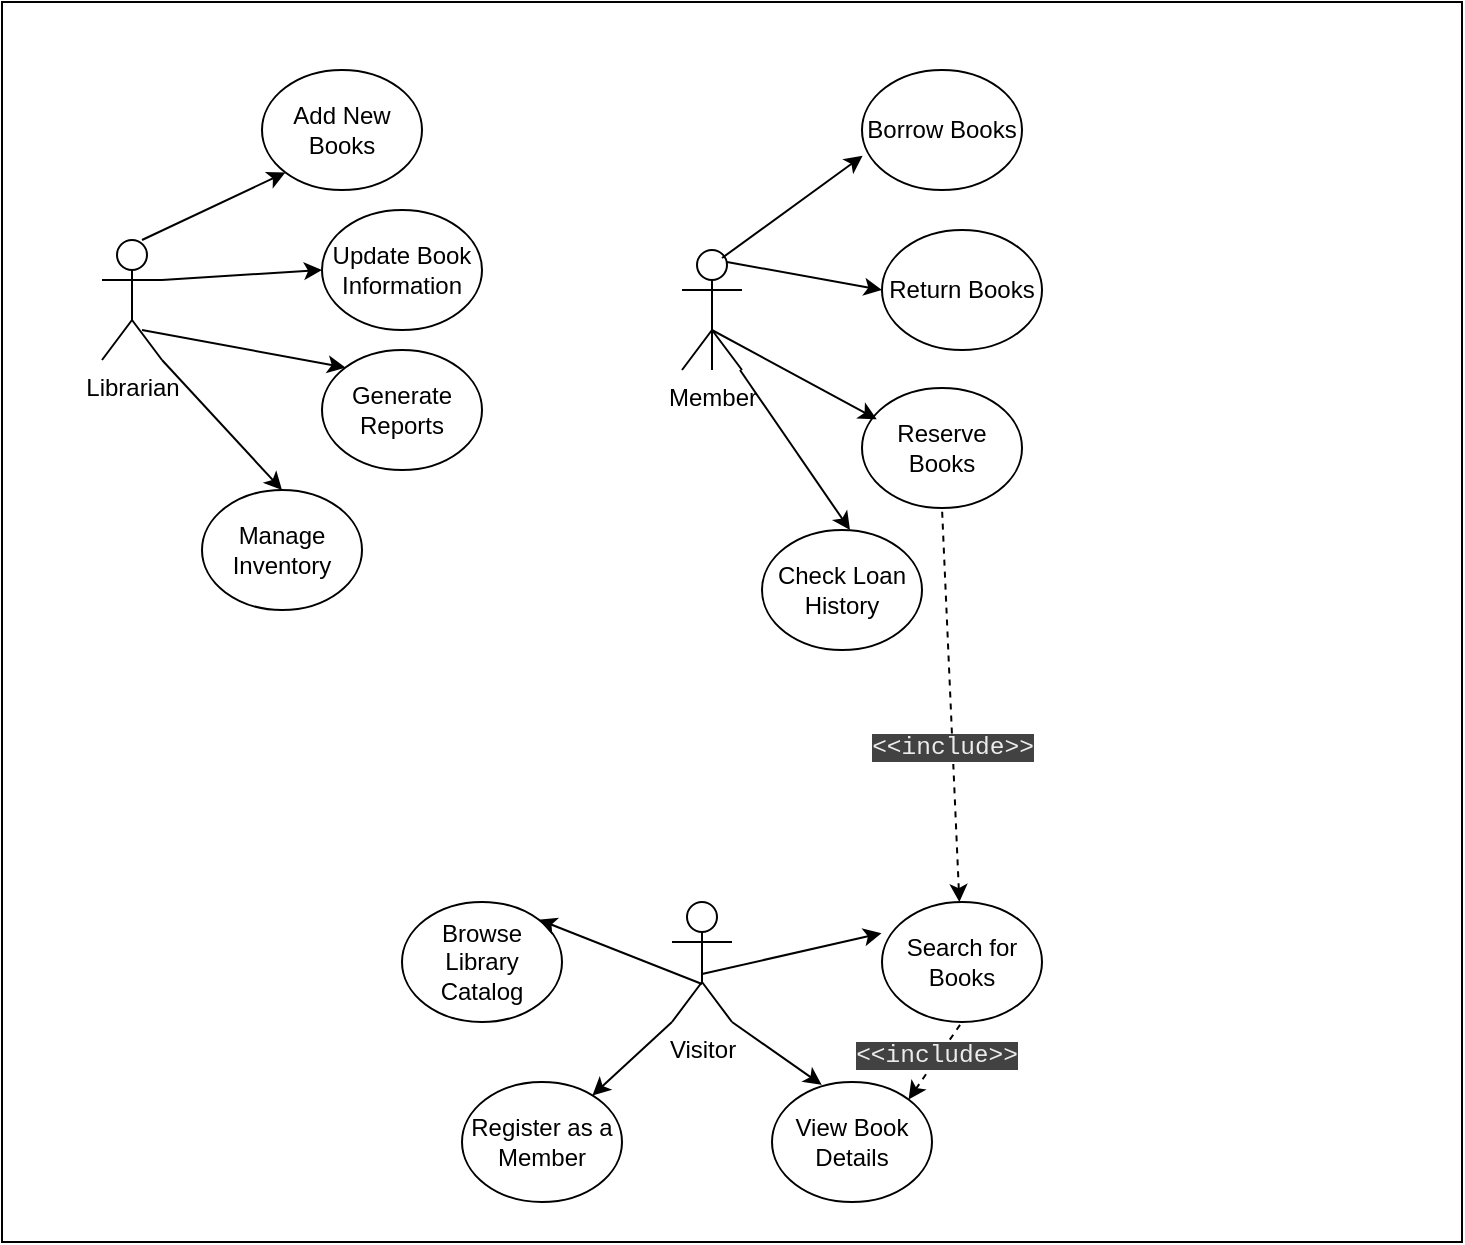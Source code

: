 <mxfile version="24.8.6">
  <diagram name="Page-1" id="P9o04M7we_RFPe03_wxI">
    <mxGraphModel dx="1772" dy="603" grid="1" gridSize="10" guides="1" tooltips="1" connect="1" arrows="1" fold="1" page="1" pageScale="1" pageWidth="850" pageHeight="1100" math="0" shadow="0">
      <root>
        <mxCell id="0" />
        <mxCell id="1" parent="0" />
        <mxCell id="gQRz_tQ71kEGDiQ-KNYA-46" value="" style="rounded=0;whiteSpace=wrap;html=1;" vertex="1" parent="1">
          <mxGeometry x="40" y="30" width="730" height="620" as="geometry" />
        </mxCell>
        <mxCell id="gQRz_tQ71kEGDiQ-KNYA-1" value="Librarian" style="shape=umlActor;verticalLabelPosition=bottom;verticalAlign=top;html=1;outlineConnect=0;" vertex="1" parent="1">
          <mxGeometry x="90" y="149" width="30" height="60" as="geometry" />
        </mxCell>
        <mxCell id="gQRz_tQ71kEGDiQ-KNYA-2" value="Member" style="shape=umlActor;verticalLabelPosition=bottom;verticalAlign=top;html=1;outlineConnect=0;" vertex="1" parent="1">
          <mxGeometry x="380" y="154" width="30" height="60" as="geometry" />
        </mxCell>
        <mxCell id="gQRz_tQ71kEGDiQ-KNYA-3" value="Visitor" style="shape=umlActor;verticalLabelPosition=bottom;verticalAlign=top;html=1;outlineConnect=0;" vertex="1" parent="1">
          <mxGeometry x="375" y="480" width="30" height="60" as="geometry" />
        </mxCell>
        <mxCell id="gQRz_tQ71kEGDiQ-KNYA-5" value="&lt;p data-pm-slice=&quot;0 0 []&quot;&gt;Update Book Information&lt;/p&gt;" style="ellipse;whiteSpace=wrap;html=1;" vertex="1" parent="1">
          <mxGeometry x="200" y="134" width="80" height="60" as="geometry" />
        </mxCell>
        <mxCell id="gQRz_tQ71kEGDiQ-KNYA-7" value="&lt;p data-pm-slice=&quot;0 0 []&quot;&gt;Add New Books&lt;/p&gt;" style="ellipse;whiteSpace=wrap;html=1;" vertex="1" parent="1">
          <mxGeometry x="170" y="64" width="80" height="60" as="geometry" />
        </mxCell>
        <mxCell id="gQRz_tQ71kEGDiQ-KNYA-8" value="&lt;p data-pm-slice=&quot;0 0 []&quot;&gt;Generate Reports&lt;/p&gt;" style="ellipse;whiteSpace=wrap;html=1;" vertex="1" parent="1">
          <mxGeometry x="200" y="204" width="80" height="60" as="geometry" />
        </mxCell>
        <mxCell id="gQRz_tQ71kEGDiQ-KNYA-9" value="&lt;p data-pm-slice=&quot;0 0 []&quot;&gt;Manage Inventory&lt;/p&gt;" style="ellipse;whiteSpace=wrap;html=1;" vertex="1" parent="1">
          <mxGeometry x="140" y="274" width="80" height="60" as="geometry" />
        </mxCell>
        <mxCell id="gQRz_tQ71kEGDiQ-KNYA-10" value="&lt;p data-pm-slice=&quot;0 0 []&quot;&gt;Borrow Books&lt;/p&gt;" style="ellipse;whiteSpace=wrap;html=1;" vertex="1" parent="1">
          <mxGeometry x="470" y="64" width="80" height="60" as="geometry" />
        </mxCell>
        <mxCell id="gQRz_tQ71kEGDiQ-KNYA-11" value="&lt;p data-pm-slice=&quot;0 0 []&quot;&gt;Return Books&lt;/p&gt;" style="ellipse;whiteSpace=wrap;html=1;" vertex="1" parent="1">
          <mxGeometry x="480" y="144" width="80" height="60" as="geometry" />
        </mxCell>
        <mxCell id="gQRz_tQ71kEGDiQ-KNYA-12" value="&lt;p data-pm-slice=&quot;0 0 []&quot;&gt;Reserve Books&lt;/p&gt;" style="ellipse;whiteSpace=wrap;html=1;" vertex="1" parent="1">
          <mxGeometry x="470" y="223" width="80" height="60" as="geometry" />
        </mxCell>
        <mxCell id="gQRz_tQ71kEGDiQ-KNYA-13" value="&lt;p data-pm-slice=&quot;0 0 []&quot;&gt;Check Loan History&lt;/p&gt;" style="ellipse;whiteSpace=wrap;html=1;" vertex="1" parent="1">
          <mxGeometry x="420" y="294" width="80" height="60" as="geometry" />
        </mxCell>
        <mxCell id="gQRz_tQ71kEGDiQ-KNYA-14" value="&lt;p data-pm-slice=&quot;0 0 []&quot;&gt;Search for Books&lt;/p&gt;" style="ellipse;whiteSpace=wrap;html=1;" vertex="1" parent="1">
          <mxGeometry x="480" y="480" width="80" height="60" as="geometry" />
        </mxCell>
        <mxCell id="gQRz_tQ71kEGDiQ-KNYA-17" value="&lt;p data-pm-slice=&quot;0 0 []&quot;&gt;View Book Details&lt;/p&gt;" style="ellipse;whiteSpace=wrap;html=1;" vertex="1" parent="1">
          <mxGeometry x="425" y="570" width="80" height="60" as="geometry" />
        </mxCell>
        <mxCell id="gQRz_tQ71kEGDiQ-KNYA-18" value="&lt;p data-pm-slice=&quot;0 0 []&quot;&gt;Register as a Member&lt;/p&gt;" style="ellipse;whiteSpace=wrap;html=1;" vertex="1" parent="1">
          <mxGeometry x="270" y="570" width="80" height="60" as="geometry" />
        </mxCell>
        <mxCell id="gQRz_tQ71kEGDiQ-KNYA-19" value="&lt;p data-pm-slice=&quot;0 0 []&quot;&gt;Browse Library Catalog&lt;/p&gt;" style="ellipse;whiteSpace=wrap;html=1;" vertex="1" parent="1">
          <mxGeometry x="240" y="480" width="80" height="60" as="geometry" />
        </mxCell>
        <mxCell id="gQRz_tQ71kEGDiQ-KNYA-24" value="" style="endArrow=classic;html=1;rounded=0;entryX=0;entryY=1;entryDx=0;entryDy=0;" edge="1" parent="1" target="gQRz_tQ71kEGDiQ-KNYA-7">
          <mxGeometry width="50" height="50" relative="1" as="geometry">
            <mxPoint x="110" y="149" as="sourcePoint" />
            <mxPoint x="160" y="99" as="targetPoint" />
          </mxGeometry>
        </mxCell>
        <mxCell id="gQRz_tQ71kEGDiQ-KNYA-25" value="" style="endArrow=classic;html=1;rounded=0;entryX=0;entryY=0.5;entryDx=0;entryDy=0;" edge="1" parent="1" target="gQRz_tQ71kEGDiQ-KNYA-5">
          <mxGeometry width="50" height="50" relative="1" as="geometry">
            <mxPoint x="120" y="169" as="sourcePoint" />
            <mxPoint x="192" y="135" as="targetPoint" />
          </mxGeometry>
        </mxCell>
        <mxCell id="gQRz_tQ71kEGDiQ-KNYA-26" value="" style="endArrow=classic;html=1;rounded=0;entryX=0;entryY=0;entryDx=0;entryDy=0;" edge="1" parent="1" target="gQRz_tQ71kEGDiQ-KNYA-8">
          <mxGeometry width="50" height="50" relative="1" as="geometry">
            <mxPoint x="110" y="194" as="sourcePoint" />
            <mxPoint x="182" y="160" as="targetPoint" />
          </mxGeometry>
        </mxCell>
        <mxCell id="gQRz_tQ71kEGDiQ-KNYA-27" value="" style="endArrow=classic;html=1;rounded=0;entryX=0.5;entryY=0;entryDx=0;entryDy=0;" edge="1" parent="1" target="gQRz_tQ71kEGDiQ-KNYA-9">
          <mxGeometry width="50" height="50" relative="1" as="geometry">
            <mxPoint x="120" y="209" as="sourcePoint" />
            <mxPoint x="180" y="269" as="targetPoint" />
          </mxGeometry>
        </mxCell>
        <mxCell id="gQRz_tQ71kEGDiQ-KNYA-28" value="" style="endArrow=classic;html=1;rounded=0;entryX=0.004;entryY=0.715;entryDx=0;entryDy=0;entryPerimeter=0;" edge="1" parent="1" target="gQRz_tQ71kEGDiQ-KNYA-10">
          <mxGeometry width="50" height="50" relative="1" as="geometry">
            <mxPoint x="400" y="158" as="sourcePoint" />
            <mxPoint x="472" y="124" as="targetPoint" />
          </mxGeometry>
        </mxCell>
        <mxCell id="gQRz_tQ71kEGDiQ-KNYA-29" value="" style="endArrow=classic;html=1;rounded=0;entryX=0;entryY=0.5;entryDx=0;entryDy=0;exitX=0.75;exitY=0.1;exitDx=0;exitDy=0;exitPerimeter=0;" edge="1" parent="1" source="gQRz_tQ71kEGDiQ-KNYA-2" target="gQRz_tQ71kEGDiQ-KNYA-11">
          <mxGeometry width="50" height="50" relative="1" as="geometry">
            <mxPoint x="410" y="174" as="sourcePoint" />
            <mxPoint x="470" y="128" as="targetPoint" />
          </mxGeometry>
        </mxCell>
        <mxCell id="gQRz_tQ71kEGDiQ-KNYA-30" value="" style="endArrow=classic;html=1;rounded=0;" edge="1" parent="1" source="gQRz_tQ71kEGDiQ-KNYA-2">
          <mxGeometry width="50" height="50" relative="1" as="geometry">
            <mxPoint x="400" y="197" as="sourcePoint" />
            <mxPoint x="477.384" y="238.633" as="targetPoint" />
            <Array as="points">
              <mxPoint x="395" y="194" />
            </Array>
          </mxGeometry>
        </mxCell>
        <mxCell id="gQRz_tQ71kEGDiQ-KNYA-31" value="" style="endArrow=classic;html=1;rounded=0;entryX=0.5;entryY=0;entryDx=0;entryDy=0;" edge="1" parent="1">
          <mxGeometry width="50" height="50" relative="1" as="geometry">
            <mxPoint x="409" y="214" as="sourcePoint" />
            <mxPoint x="464" y="294.0" as="targetPoint" />
          </mxGeometry>
        </mxCell>
        <mxCell id="gQRz_tQ71kEGDiQ-KNYA-32" value="" style="endArrow=classic;html=1;rounded=0;entryX=1;entryY=0;entryDx=0;entryDy=0;" edge="1" parent="1" target="gQRz_tQ71kEGDiQ-KNYA-19">
          <mxGeometry width="50" height="50" relative="1" as="geometry">
            <mxPoint x="390" y="521" as="sourcePoint" />
            <mxPoint x="460" y="470" as="targetPoint" />
          </mxGeometry>
        </mxCell>
        <mxCell id="gQRz_tQ71kEGDiQ-KNYA-34" value="" style="endArrow=classic;html=1;rounded=0;entryX=-0.003;entryY=0.26;entryDx=0;entryDy=0;entryPerimeter=0;" edge="1" parent="1" target="gQRz_tQ71kEGDiQ-KNYA-14">
          <mxGeometry width="50" height="50" relative="1" as="geometry">
            <mxPoint x="390" y="516" as="sourcePoint" />
            <mxPoint x="447" y="598" as="targetPoint" />
          </mxGeometry>
        </mxCell>
        <mxCell id="gQRz_tQ71kEGDiQ-KNYA-36" value="" style="endArrow=classic;html=1;rounded=0;exitX=0;exitY=1;exitDx=0;exitDy=0;exitPerimeter=0;" edge="1" parent="1" source="gQRz_tQ71kEGDiQ-KNYA-3" target="gQRz_tQ71kEGDiQ-KNYA-18">
          <mxGeometry width="50" height="50" relative="1" as="geometry">
            <mxPoint x="410" y="600" as="sourcePoint" />
            <mxPoint x="492" y="609" as="targetPoint" />
          </mxGeometry>
        </mxCell>
        <mxCell id="gQRz_tQ71kEGDiQ-KNYA-39" value="" style="endArrow=none;dashed=1;html=1;rounded=0;entryX=0.5;entryY=1;entryDx=0;entryDy=0;startArrow=classic;startFill=1;" edge="1" parent="1" source="gQRz_tQ71kEGDiQ-KNYA-14" target="gQRz_tQ71kEGDiQ-KNYA-12">
          <mxGeometry width="50" height="50" relative="1" as="geometry">
            <mxPoint x="540" y="270" as="sourcePoint" />
            <mxPoint x="580" y="250" as="targetPoint" />
          </mxGeometry>
        </mxCell>
        <mxCell id="gQRz_tQ71kEGDiQ-KNYA-40" value="&lt;span style=&quot;color: rgb(236, 236, 236); font-family: ui-monospace, SFMono-Regular, &amp;quot;SF Mono&amp;quot;, Menlo, Consolas, &amp;quot;Liberation Mono&amp;quot;, monospace; font-size: 12.25px; text-align: left; text-wrap-mode: wrap; background-color: rgb(66, 66, 66);&quot;&gt;&amp;lt;&amp;lt;include&amp;gt;&amp;gt;&lt;/span&gt;" style="edgeLabel;html=1;align=center;verticalAlign=middle;resizable=0;points=[];" vertex="1" connectable="0" parent="gQRz_tQ71kEGDiQ-KNYA-39">
          <mxGeometry x="-0.215" y="1" relative="1" as="geometry">
            <mxPoint as="offset" />
          </mxGeometry>
        </mxCell>
        <mxCell id="gQRz_tQ71kEGDiQ-KNYA-41" value="" style="endArrow=classic;html=1;rounded=0;exitX=0;exitY=1;exitDx=0;exitDy=0;exitPerimeter=0;entryX=0.311;entryY=0.024;entryDx=0;entryDy=0;entryPerimeter=0;" edge="1" parent="1" target="gQRz_tQ71kEGDiQ-KNYA-17">
          <mxGeometry width="50" height="50" relative="1" as="geometry">
            <mxPoint x="405" y="540" as="sourcePoint" />
            <mxPoint x="343" y="606" as="targetPoint" />
          </mxGeometry>
        </mxCell>
        <mxCell id="gQRz_tQ71kEGDiQ-KNYA-42" value="" style="endArrow=none;dashed=1;html=1;rounded=0;entryX=0.5;entryY=1;entryDx=0;entryDy=0;exitX=1;exitY=0;exitDx=0;exitDy=0;startArrow=classic;startFill=1;" edge="1" parent="1" source="gQRz_tQ71kEGDiQ-KNYA-17" target="gQRz_tQ71kEGDiQ-KNYA-14">
          <mxGeometry width="50" height="50" relative="1" as="geometry">
            <mxPoint x="530" y="721" as="sourcePoint" />
            <mxPoint x="538" y="560" as="targetPoint" />
          </mxGeometry>
        </mxCell>
        <mxCell id="gQRz_tQ71kEGDiQ-KNYA-45" value="&lt;span style=&quot;color: rgb(236, 236, 236); font-family: ui-monospace, SFMono-Regular, &amp;quot;SF Mono&amp;quot;, Menlo, Consolas, &amp;quot;Liberation Mono&amp;quot;, monospace; font-size: 12.25px; text-align: left; text-wrap-mode: wrap; background-color: rgb(66, 66, 66);&quot;&gt;&amp;lt;&amp;lt;include&amp;gt;&amp;gt;&lt;/span&gt;" style="edgeLabel;html=1;align=center;verticalAlign=middle;resizable=0;points=[];" vertex="1" connectable="0" parent="gQRz_tQ71kEGDiQ-KNYA-42">
          <mxGeometry x="0.093" y="2" relative="1" as="geometry">
            <mxPoint x="1" as="offset" />
          </mxGeometry>
        </mxCell>
      </root>
    </mxGraphModel>
  </diagram>
</mxfile>
